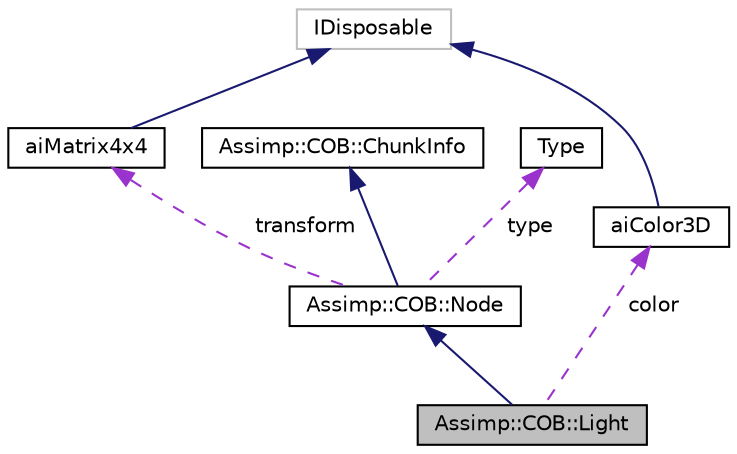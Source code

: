 digraph "Assimp::COB::Light"
{
  edge [fontname="Helvetica",fontsize="10",labelfontname="Helvetica",labelfontsize="10"];
  node [fontname="Helvetica",fontsize="10",shape=record];
  Node1 [label="Assimp::COB::Light",height=0.2,width=0.4,color="black", fillcolor="grey75", style="filled", fontcolor="black"];
  Node2 -> Node1 [dir="back",color="midnightblue",fontsize="10",style="solid",fontname="Helvetica"];
  Node2 [label="Assimp::COB::Node",height=0.2,width=0.4,color="black", fillcolor="white", style="filled",URL="$struct_assimp_1_1_c_o_b_1_1_node.html"];
  Node3 -> Node2 [dir="back",color="midnightblue",fontsize="10",style="solid",fontname="Helvetica"];
  Node3 [label="Assimp::COB::ChunkInfo",height=0.2,width=0.4,color="black", fillcolor="white", style="filled",URL="$struct_assimp_1_1_c_o_b_1_1_chunk_info.html"];
  Node4 -> Node2 [dir="back",color="darkorchid3",fontsize="10",style="dashed",label=" transform" ,fontname="Helvetica"];
  Node4 [label="aiMatrix4x4",height=0.2,width=0.4,color="black", fillcolor="white", style="filled",URL="$structai_matrix4x4.html"];
  Node5 -> Node4 [dir="back",color="midnightblue",fontsize="10",style="solid",fontname="Helvetica"];
  Node5 [label="IDisposable",height=0.2,width=0.4,color="grey75", fillcolor="white", style="filled"];
  Node6 -> Node2 [dir="back",color="darkorchid3",fontsize="10",style="dashed",label=" type" ,fontname="Helvetica"];
  Node6 [label="Type",height=0.2,width=0.4,color="black", fillcolor="white", style="filled",URL="$struct_type.html"];
  Node7 -> Node1 [dir="back",color="darkorchid3",fontsize="10",style="dashed",label=" color" ,fontname="Helvetica"];
  Node7 [label="aiColor3D",height=0.2,width=0.4,color="black", fillcolor="white", style="filled",URL="$structai_color3_d.html"];
  Node5 -> Node7 [dir="back",color="midnightblue",fontsize="10",style="solid",fontname="Helvetica"];
}
